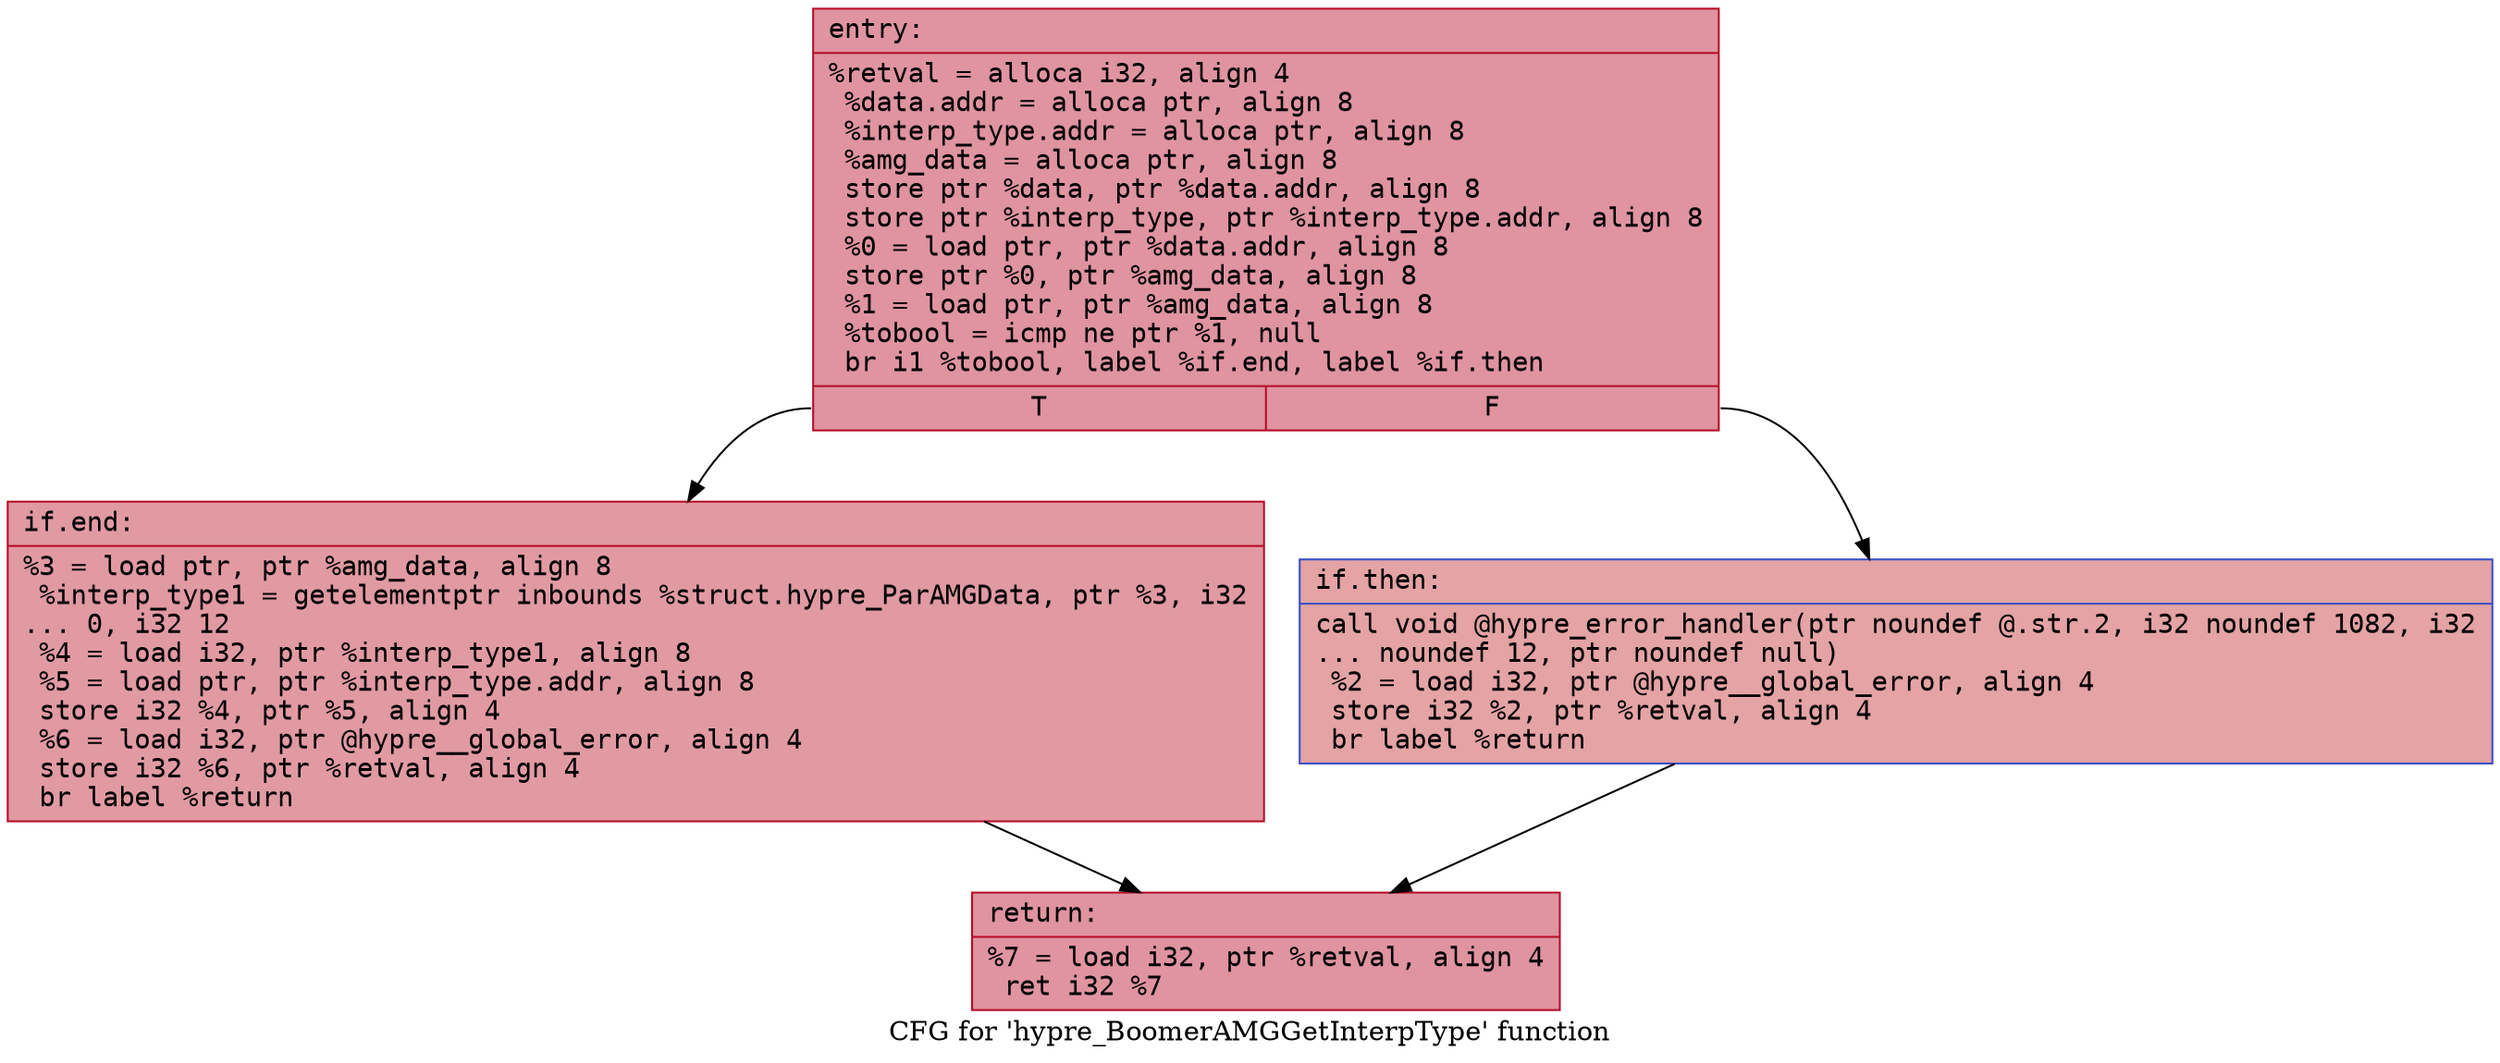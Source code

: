 digraph "CFG for 'hypre_BoomerAMGGetInterpType' function" {
	label="CFG for 'hypre_BoomerAMGGetInterpType' function";

	Node0x55fa80a65050 [shape=record,color="#b70d28ff", style=filled, fillcolor="#b70d2870" fontname="Courier",label="{entry:\l|  %retval = alloca i32, align 4\l  %data.addr = alloca ptr, align 8\l  %interp_type.addr = alloca ptr, align 8\l  %amg_data = alloca ptr, align 8\l  store ptr %data, ptr %data.addr, align 8\l  store ptr %interp_type, ptr %interp_type.addr, align 8\l  %0 = load ptr, ptr %data.addr, align 8\l  store ptr %0, ptr %amg_data, align 8\l  %1 = load ptr, ptr %amg_data, align 8\l  %tobool = icmp ne ptr %1, null\l  br i1 %tobool, label %if.end, label %if.then\l|{<s0>T|<s1>F}}"];
	Node0x55fa80a65050:s0 -> Node0x55fa80a65720[tooltip="entry -> if.end\nProbability 62.50%" ];
	Node0x55fa80a65050:s1 -> Node0x55fa80a65790[tooltip="entry -> if.then\nProbability 37.50%" ];
	Node0x55fa80a65790 [shape=record,color="#3d50c3ff", style=filled, fillcolor="#c32e3170" fontname="Courier",label="{if.then:\l|  call void @hypre_error_handler(ptr noundef @.str.2, i32 noundef 1082, i32\l... noundef 12, ptr noundef null)\l  %2 = load i32, ptr @hypre__global_error, align 4\l  store i32 %2, ptr %retval, align 4\l  br label %return\l}"];
	Node0x55fa80a65790 -> Node0x55fa80a65bc0[tooltip="if.then -> return\nProbability 100.00%" ];
	Node0x55fa80a65720 [shape=record,color="#b70d28ff", style=filled, fillcolor="#bb1b2c70" fontname="Courier",label="{if.end:\l|  %3 = load ptr, ptr %amg_data, align 8\l  %interp_type1 = getelementptr inbounds %struct.hypre_ParAMGData, ptr %3, i32\l... 0, i32 12\l  %4 = load i32, ptr %interp_type1, align 8\l  %5 = load ptr, ptr %interp_type.addr, align 8\l  store i32 %4, ptr %5, align 4\l  %6 = load i32, ptr @hypre__global_error, align 4\l  store i32 %6, ptr %retval, align 4\l  br label %return\l}"];
	Node0x55fa80a65720 -> Node0x55fa80a65bc0[tooltip="if.end -> return\nProbability 100.00%" ];
	Node0x55fa80a65bc0 [shape=record,color="#b70d28ff", style=filled, fillcolor="#b70d2870" fontname="Courier",label="{return:\l|  %7 = load i32, ptr %retval, align 4\l  ret i32 %7\l}"];
}
